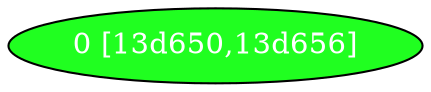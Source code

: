 diGraph libnss3{
	libnss3_0  [style=filled fillcolor="#20FF20" fontcolor="#ffffff" shape=oval label="0 [13d650,13d656]"]


}